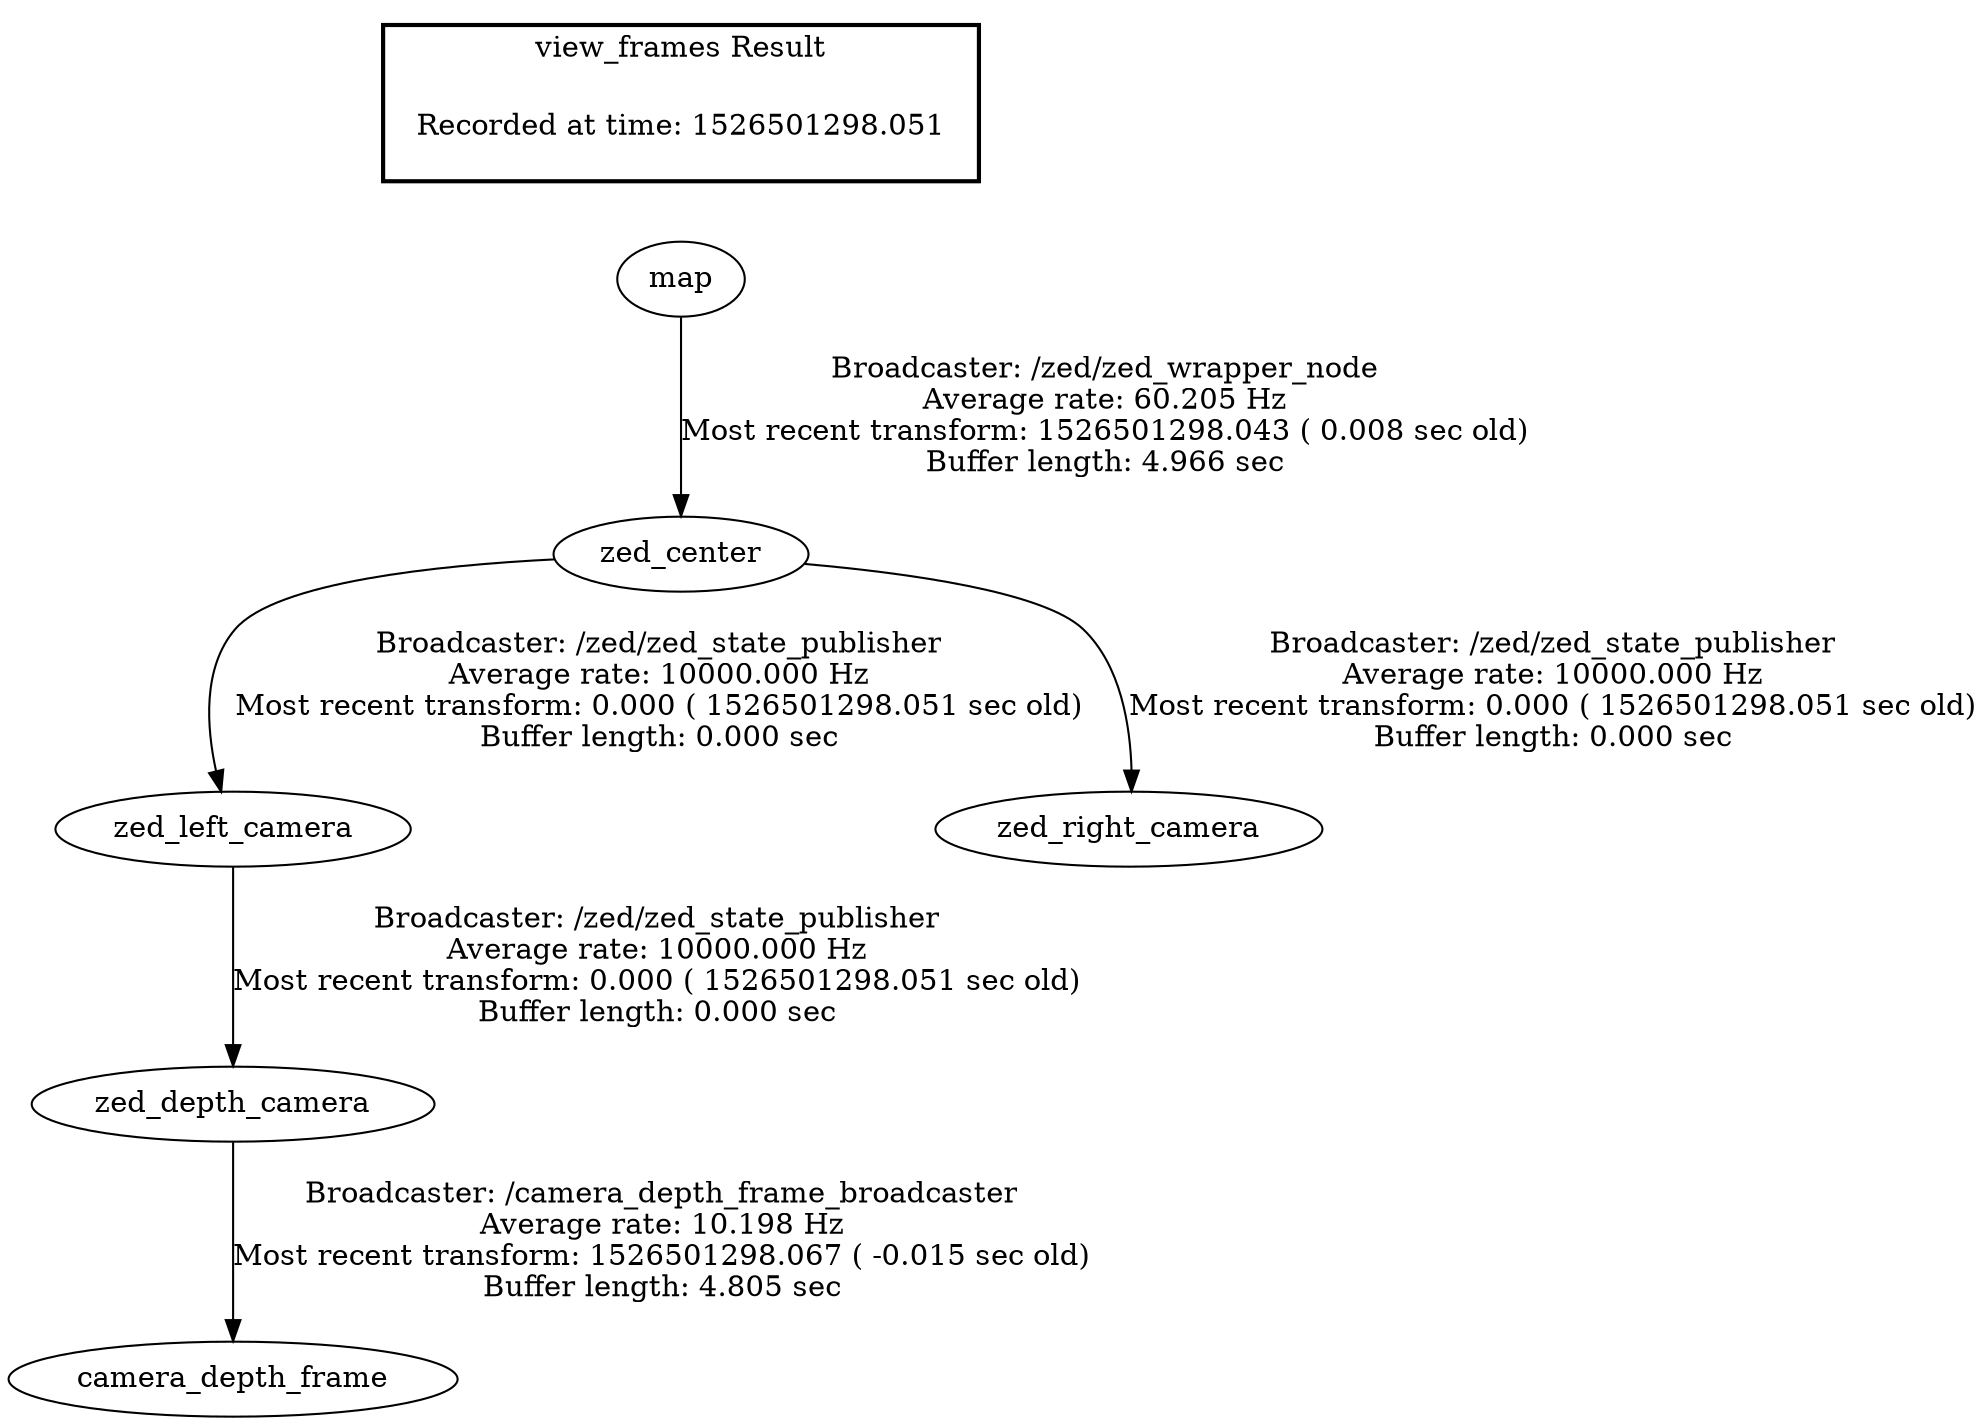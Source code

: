 digraph G {
"zed_left_camera" -> "zed_depth_camera"[label="Broadcaster: /zed/zed_state_publisher\nAverage rate: 10000.000 Hz\nMost recent transform: 0.000 ( 1526501298.051 sec old)\nBuffer length: 0.000 sec\n"];
"zed_center" -> "zed_left_camera"[label="Broadcaster: /zed/zed_state_publisher\nAverage rate: 10000.000 Hz\nMost recent transform: 0.000 ( 1526501298.051 sec old)\nBuffer length: 0.000 sec\n"];
"map" -> "zed_center"[label="Broadcaster: /zed/zed_wrapper_node\nAverage rate: 60.205 Hz\nMost recent transform: 1526501298.043 ( 0.008 sec old)\nBuffer length: 4.966 sec\n"];
"zed_center" -> "zed_right_camera"[label="Broadcaster: /zed/zed_state_publisher\nAverage rate: 10000.000 Hz\nMost recent transform: 0.000 ( 1526501298.051 sec old)\nBuffer length: 0.000 sec\n"];
"zed_depth_camera" -> "camera_depth_frame"[label="Broadcaster: /camera_depth_frame_broadcaster\nAverage rate: 10.198 Hz\nMost recent transform: 1526501298.067 ( -0.015 sec old)\nBuffer length: 4.805 sec\n"];
edge [style=invis];
 subgraph cluster_legend { style=bold; color=black; label ="view_frames Result";
"Recorded at time: 1526501298.051"[ shape=plaintext ] ;
 }->"map";
}